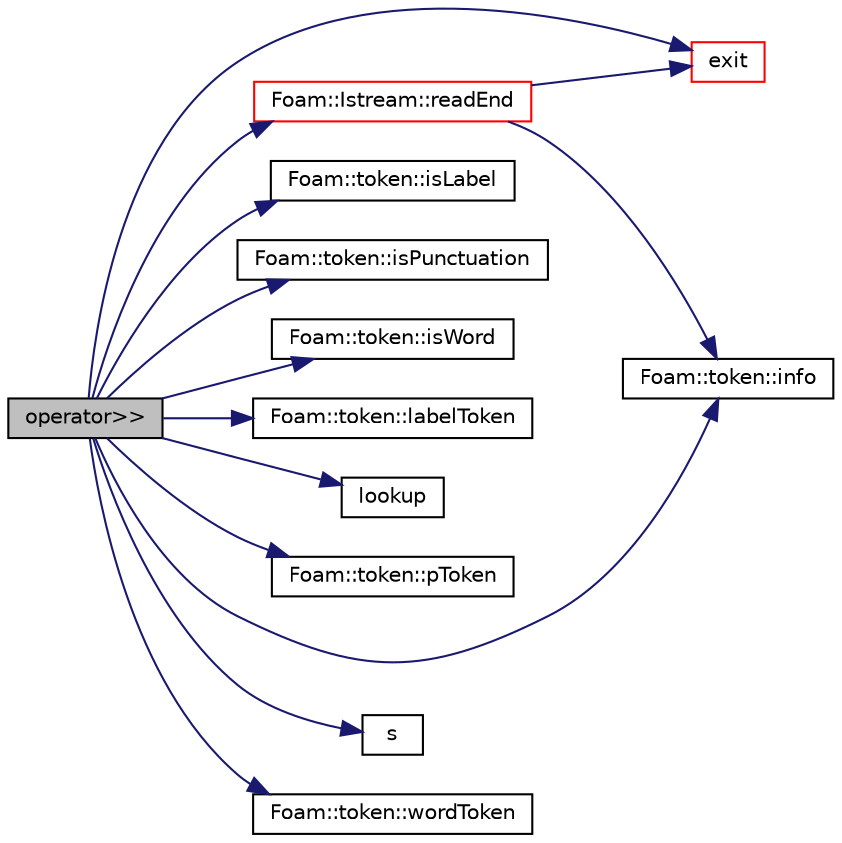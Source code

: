 digraph "operator&gt;&gt;"
{
  bgcolor="transparent";
  edge [fontname="Helvetica",fontsize="10",labelfontname="Helvetica",labelfontsize="10"];
  node [fontname="Helvetica",fontsize="10",shape=record];
  rankdir="LR";
  Node1 [label="operator\>\>",height=0.2,width=0.4,color="black", fillcolor="grey75", style="filled", fontcolor="black"];
  Node1 -> Node2 [color="midnightblue",fontsize="10",style="solid",fontname="Helvetica"];
  Node2 [label="exit",height=0.2,width=0.4,color="red",URL="$a10909.html#a06ca7250d8e89caf05243ec094843642"];
  Node1 -> Node3 [color="midnightblue",fontsize="10",style="solid",fontname="Helvetica"];
  Node3 [label="Foam::token::info",height=0.2,width=0.4,color="black",URL="$a02713.html#a149cd2aba34f4fae37e055aae625c957",tooltip="Return info proxy. "];
  Node1 -> Node4 [color="midnightblue",fontsize="10",style="solid",fontname="Helvetica"];
  Node4 [label="Foam::token::isLabel",height=0.2,width=0.4,color="black",URL="$a02713.html#a24480ae8ea1111696cea4599dbf13a1c"];
  Node1 -> Node5 [color="midnightblue",fontsize="10",style="solid",fontname="Helvetica"];
  Node5 [label="Foam::token::isPunctuation",height=0.2,width=0.4,color="black",URL="$a02713.html#ad47cbb4da35a9c20d7ac8e070da68438"];
  Node1 -> Node6 [color="midnightblue",fontsize="10",style="solid",fontname="Helvetica"];
  Node6 [label="Foam::token::isWord",height=0.2,width=0.4,color="black",URL="$a02713.html#aff8351bf74c7880f1403c24dec1f82cd"];
  Node1 -> Node7 [color="midnightblue",fontsize="10",style="solid",fontname="Helvetica"];
  Node7 [label="Foam::token::labelToken",height=0.2,width=0.4,color="black",URL="$a02713.html#a07ee6e599c547964668a4d59051dd02f"];
  Node1 -> Node8 [color="midnightblue",fontsize="10",style="solid",fontname="Helvetica"];
  Node8 [label="lookup",height=0.2,width=0.4,color="black",URL="$a04022.html#aa12e10d2264a98b7f09469676a073768"];
  Node1 -> Node9 [color="midnightblue",fontsize="10",style="solid",fontname="Helvetica"];
  Node9 [label="Foam::token::pToken",height=0.2,width=0.4,color="black",URL="$a02713.html#a0f0803ca4021b80842e6c6464048165d"];
  Node1 -> Node10 [color="midnightblue",fontsize="10",style="solid",fontname="Helvetica"];
  Node10 [label="Foam::Istream::readEnd",height=0.2,width=0.4,color="red",URL="$a01223.html#a092d231ce97840ca80cad9b0e98acbb8"];
  Node10 -> Node3 [color="midnightblue",fontsize="10",style="solid",fontname="Helvetica"];
  Node10 -> Node2 [color="midnightblue",fontsize="10",style="solid",fontname="Helvetica"];
  Node1 -> Node11 [color="midnightblue",fontsize="10",style="solid",fontname="Helvetica"];
  Node11 [label="s",height=0.2,width=0.4,color="black",URL="$a04423.html#a6d6b99210a64ad23792eb7a3b0411c42"];
  Node1 -> Node12 [color="midnightblue",fontsize="10",style="solid",fontname="Helvetica"];
  Node12 [label="Foam::token::wordToken",height=0.2,width=0.4,color="black",URL="$a02713.html#ae0dabc7a27eb1575aebeb73cfb54832f"];
}
